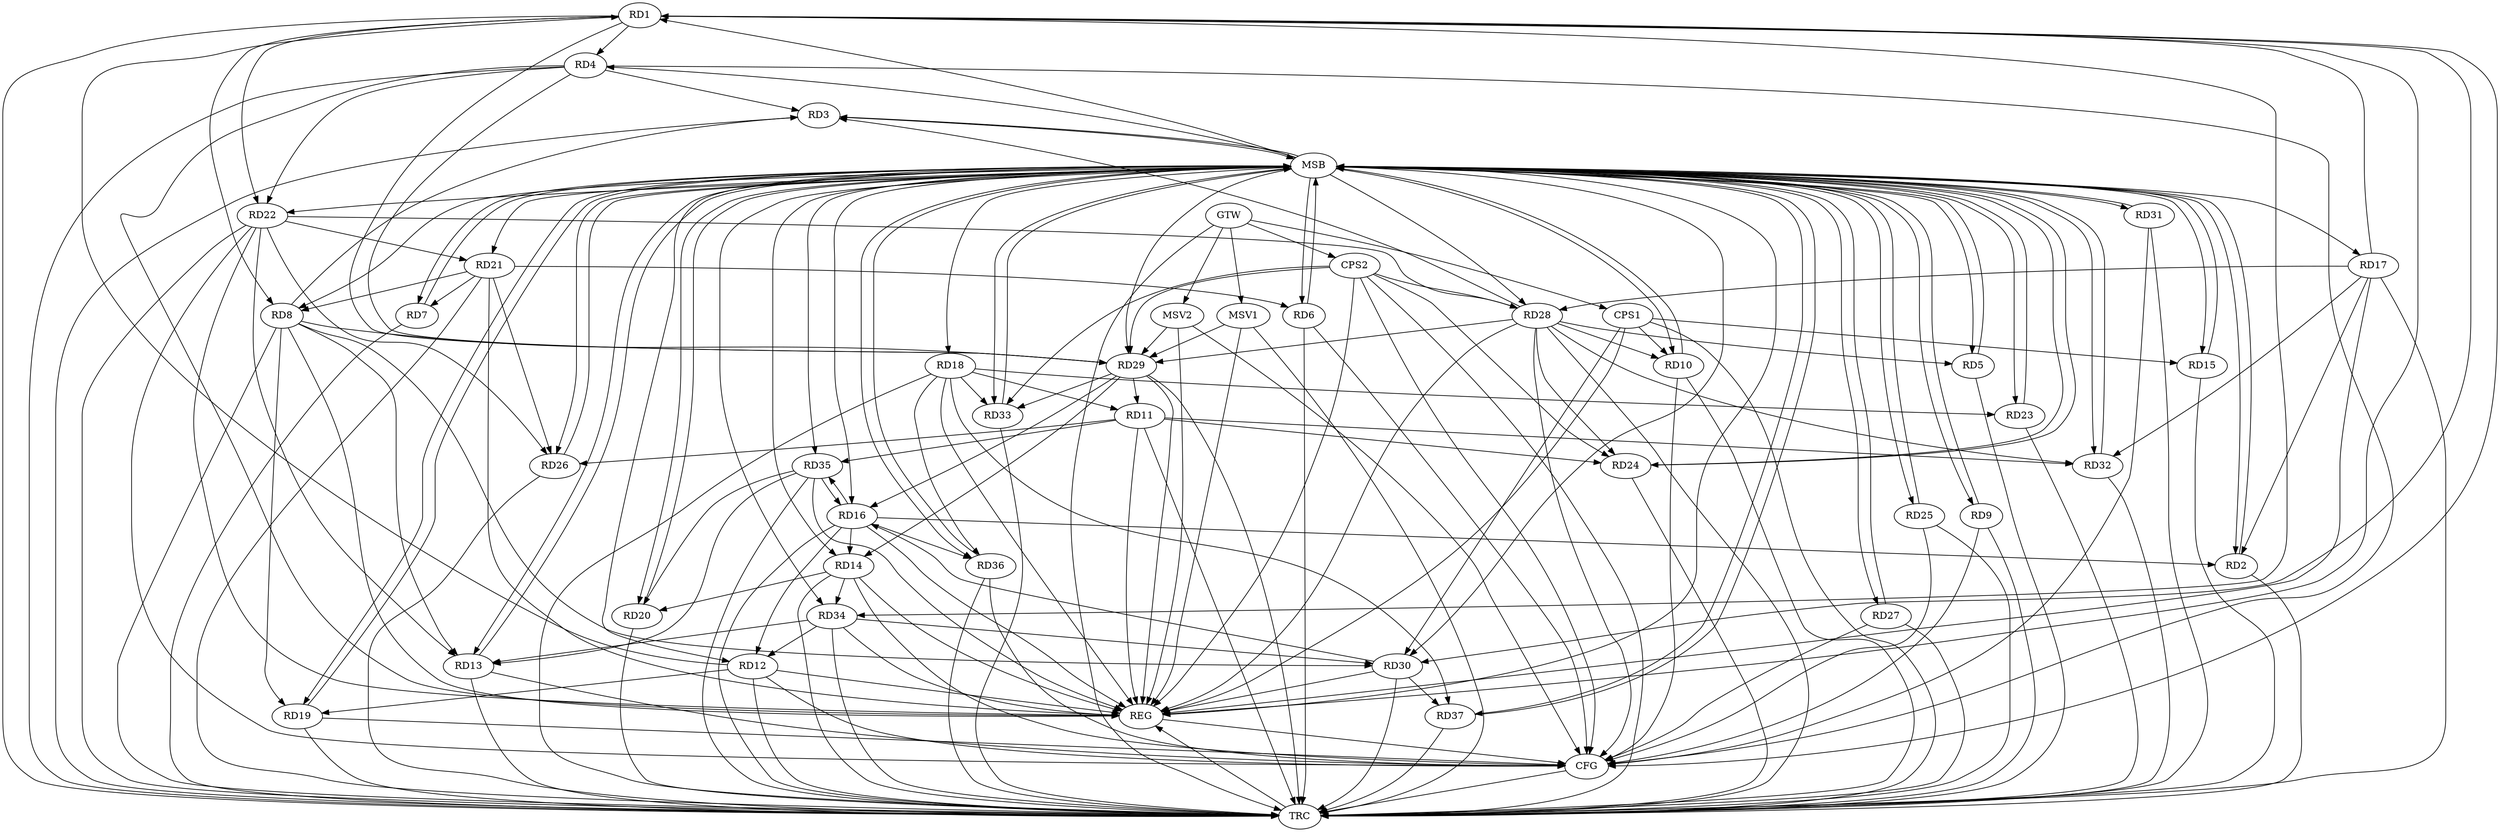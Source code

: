 strict digraph G {
  RD1 [ label="RD1" ];
  RD2 [ label="RD2" ];
  RD3 [ label="RD3" ];
  RD4 [ label="RD4" ];
  RD5 [ label="RD5" ];
  RD6 [ label="RD6" ];
  RD7 [ label="RD7" ];
  RD8 [ label="RD8" ];
  RD9 [ label="RD9" ];
  RD10 [ label="RD10" ];
  RD11 [ label="RD11" ];
  RD12 [ label="RD12" ];
  RD13 [ label="RD13" ];
  RD14 [ label="RD14" ];
  RD15 [ label="RD15" ];
  RD16 [ label="RD16" ];
  RD17 [ label="RD17" ];
  RD18 [ label="RD18" ];
  RD19 [ label="RD19" ];
  RD20 [ label="RD20" ];
  RD21 [ label="RD21" ];
  RD22 [ label="RD22" ];
  RD23 [ label="RD23" ];
  RD24 [ label="RD24" ];
  RD25 [ label="RD25" ];
  RD26 [ label="RD26" ];
  RD27 [ label="RD27" ];
  RD28 [ label="RD28" ];
  RD29 [ label="RD29" ];
  RD30 [ label="RD30" ];
  RD31 [ label="RD31" ];
  RD32 [ label="RD32" ];
  RD33 [ label="RD33" ];
  RD34 [ label="RD34" ];
  RD35 [ label="RD35" ];
  RD36 [ label="RD36" ];
  RD37 [ label="RD37" ];
  CPS1 [ label="CPS1" ];
  CPS2 [ label="CPS2" ];
  GTW [ label="GTW" ];
  REG [ label="REG" ];
  MSB [ label="MSB" ];
  CFG [ label="CFG" ];
  TRC [ label="TRC" ];
  MSV1 [ label="MSV1" ];
  MSV2 [ label="MSV2" ];
  RD1 -> RD4;
  RD1 -> RD8;
  RD12 -> RD1;
  RD17 -> RD1;
  RD1 -> RD22;
  RD1 -> RD29;
  RD1 -> RD30;
  RD1 -> RD34;
  RD16 -> RD2;
  RD17 -> RD2;
  RD4 -> RD3;
  RD8 -> RD3;
  RD28 -> RD3;
  RD4 -> RD22;
  RD4 -> RD29;
  RD28 -> RD5;
  RD21 -> RD6;
  RD21 -> RD7;
  RD8 -> RD13;
  RD8 -> RD19;
  RD21 -> RD8;
  RD8 -> RD29;
  RD8 -> RD30;
  RD28 -> RD10;
  RD18 -> RD11;
  RD11 -> RD24;
  RD11 -> RD26;
  RD29 -> RD11;
  RD11 -> RD32;
  RD11 -> RD35;
  RD16 -> RD12;
  RD12 -> RD19;
  RD34 -> RD12;
  RD22 -> RD13;
  RD34 -> RD13;
  RD35 -> RD13;
  RD16 -> RD14;
  RD14 -> RD20;
  RD29 -> RD14;
  RD14 -> RD34;
  RD29 -> RD16;
  RD30 -> RD16;
  RD16 -> RD35;
  RD35 -> RD16;
  RD16 -> RD36;
  RD17 -> RD28;
  RD17 -> RD32;
  RD18 -> RD23;
  RD18 -> RD33;
  RD18 -> RD36;
  RD18 -> RD37;
  RD35 -> RD20;
  RD22 -> RD21;
  RD21 -> RD26;
  RD22 -> RD26;
  RD22 -> RD28;
  RD28 -> RD24;
  RD28 -> RD29;
  RD28 -> RD32;
  RD29 -> RD33;
  RD34 -> RD30;
  RD30 -> RD37;
  CPS1 -> RD10;
  CPS1 -> RD30;
  CPS1 -> RD15;
  CPS2 -> RD24;
  CPS2 -> RD33;
  CPS2 -> RD28;
  CPS2 -> RD29;
  GTW -> CPS1;
  GTW -> CPS2;
  RD1 -> REG;
  RD4 -> REG;
  RD8 -> REG;
  RD11 -> REG;
  RD12 -> REG;
  RD14 -> REG;
  RD16 -> REG;
  RD17 -> REG;
  RD18 -> REG;
  RD21 -> REG;
  RD22 -> REG;
  RD28 -> REG;
  RD29 -> REG;
  RD30 -> REG;
  RD34 -> REG;
  RD35 -> REG;
  CPS1 -> REG;
  CPS2 -> REG;
  RD2 -> MSB;
  MSB -> RD3;
  MSB -> RD4;
  MSB -> RD24;
  MSB -> RD30;
  MSB -> REG;
  RD3 -> MSB;
  MSB -> RD2;
  MSB -> RD6;
  MSB -> RD16;
  MSB -> RD18;
  MSB -> RD33;
  MSB -> RD36;
  RD5 -> MSB;
  MSB -> RD17;
  MSB -> RD19;
  MSB -> RD31;
  RD6 -> MSB;
  MSB -> RD1;
  MSB -> RD10;
  MSB -> RD20;
  MSB -> RD22;
  RD7 -> MSB;
  MSB -> RD13;
  MSB -> RD26;
  MSB -> RD28;
  MSB -> RD29;
  RD9 -> MSB;
  MSB -> RD23;
  MSB -> RD32;
  RD10 -> MSB;
  RD13 -> MSB;
  RD15 -> MSB;
  RD19 -> MSB;
  MSB -> RD15;
  MSB -> RD37;
  RD20 -> MSB;
  RD23 -> MSB;
  MSB -> RD25;
  MSB -> RD34;
  RD24 -> MSB;
  MSB -> RD12;
  MSB -> RD14;
  RD25 -> MSB;
  MSB -> RD8;
  RD26 -> MSB;
  MSB -> RD9;
  RD27 -> MSB;
  RD31 -> MSB;
  MSB -> RD35;
  RD32 -> MSB;
  MSB -> RD7;
  MSB -> RD21;
  RD33 -> MSB;
  RD36 -> MSB;
  MSB -> RD5;
  RD37 -> MSB;
  MSB -> RD27;
  RD10 -> CFG;
  CPS2 -> CFG;
  RD36 -> CFG;
  RD25 -> CFG;
  RD4 -> CFG;
  RD12 -> CFG;
  RD22 -> CFG;
  RD31 -> CFG;
  RD28 -> CFG;
  RD13 -> CFG;
  RD1 -> CFG;
  RD9 -> CFG;
  RD6 -> CFG;
  RD27 -> CFG;
  RD19 -> CFG;
  RD14 -> CFG;
  REG -> CFG;
  RD1 -> TRC;
  RD2 -> TRC;
  RD3 -> TRC;
  RD4 -> TRC;
  RD5 -> TRC;
  RD6 -> TRC;
  RD7 -> TRC;
  RD8 -> TRC;
  RD9 -> TRC;
  RD10 -> TRC;
  RD11 -> TRC;
  RD12 -> TRC;
  RD13 -> TRC;
  RD14 -> TRC;
  RD15 -> TRC;
  RD16 -> TRC;
  RD17 -> TRC;
  RD18 -> TRC;
  RD19 -> TRC;
  RD20 -> TRC;
  RD21 -> TRC;
  RD22 -> TRC;
  RD23 -> TRC;
  RD24 -> TRC;
  RD25 -> TRC;
  RD26 -> TRC;
  RD27 -> TRC;
  RD28 -> TRC;
  RD29 -> TRC;
  RD30 -> TRC;
  RD31 -> TRC;
  RD32 -> TRC;
  RD33 -> TRC;
  RD34 -> TRC;
  RD35 -> TRC;
  RD36 -> TRC;
  RD37 -> TRC;
  CPS1 -> TRC;
  CPS2 -> TRC;
  GTW -> TRC;
  CFG -> TRC;
  TRC -> REG;
  MSV1 -> RD29;
  GTW -> MSV1;
  MSV1 -> REG;
  MSV1 -> TRC;
  MSV2 -> RD29;
  GTW -> MSV2;
  MSV2 -> REG;
  MSV2 -> CFG;
}
